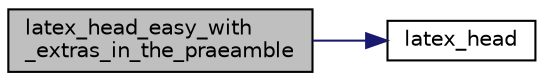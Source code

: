 digraph "latex_head_easy_with_extras_in_the_praeamble"
{
  edge [fontname="Helvetica",fontsize="10",labelfontname="Helvetica",labelfontsize="10"];
  node [fontname="Helvetica",fontsize="10",shape=record];
  rankdir="LR";
  Node3467 [label="latex_head_easy_with\l_extras_in_the_praeamble",height=0.2,width=0.4,color="black", fillcolor="grey75", style="filled", fontcolor="black"];
  Node3467 -> Node3468 [color="midnightblue",fontsize="10",style="solid",fontname="Helvetica"];
  Node3468 [label="latex_head",height=0.2,width=0.4,color="black", fillcolor="white", style="filled",URL="$d4/d74/util_8_c.html#ae873c602bd361c5218db5cecf1d348cd"];
}
